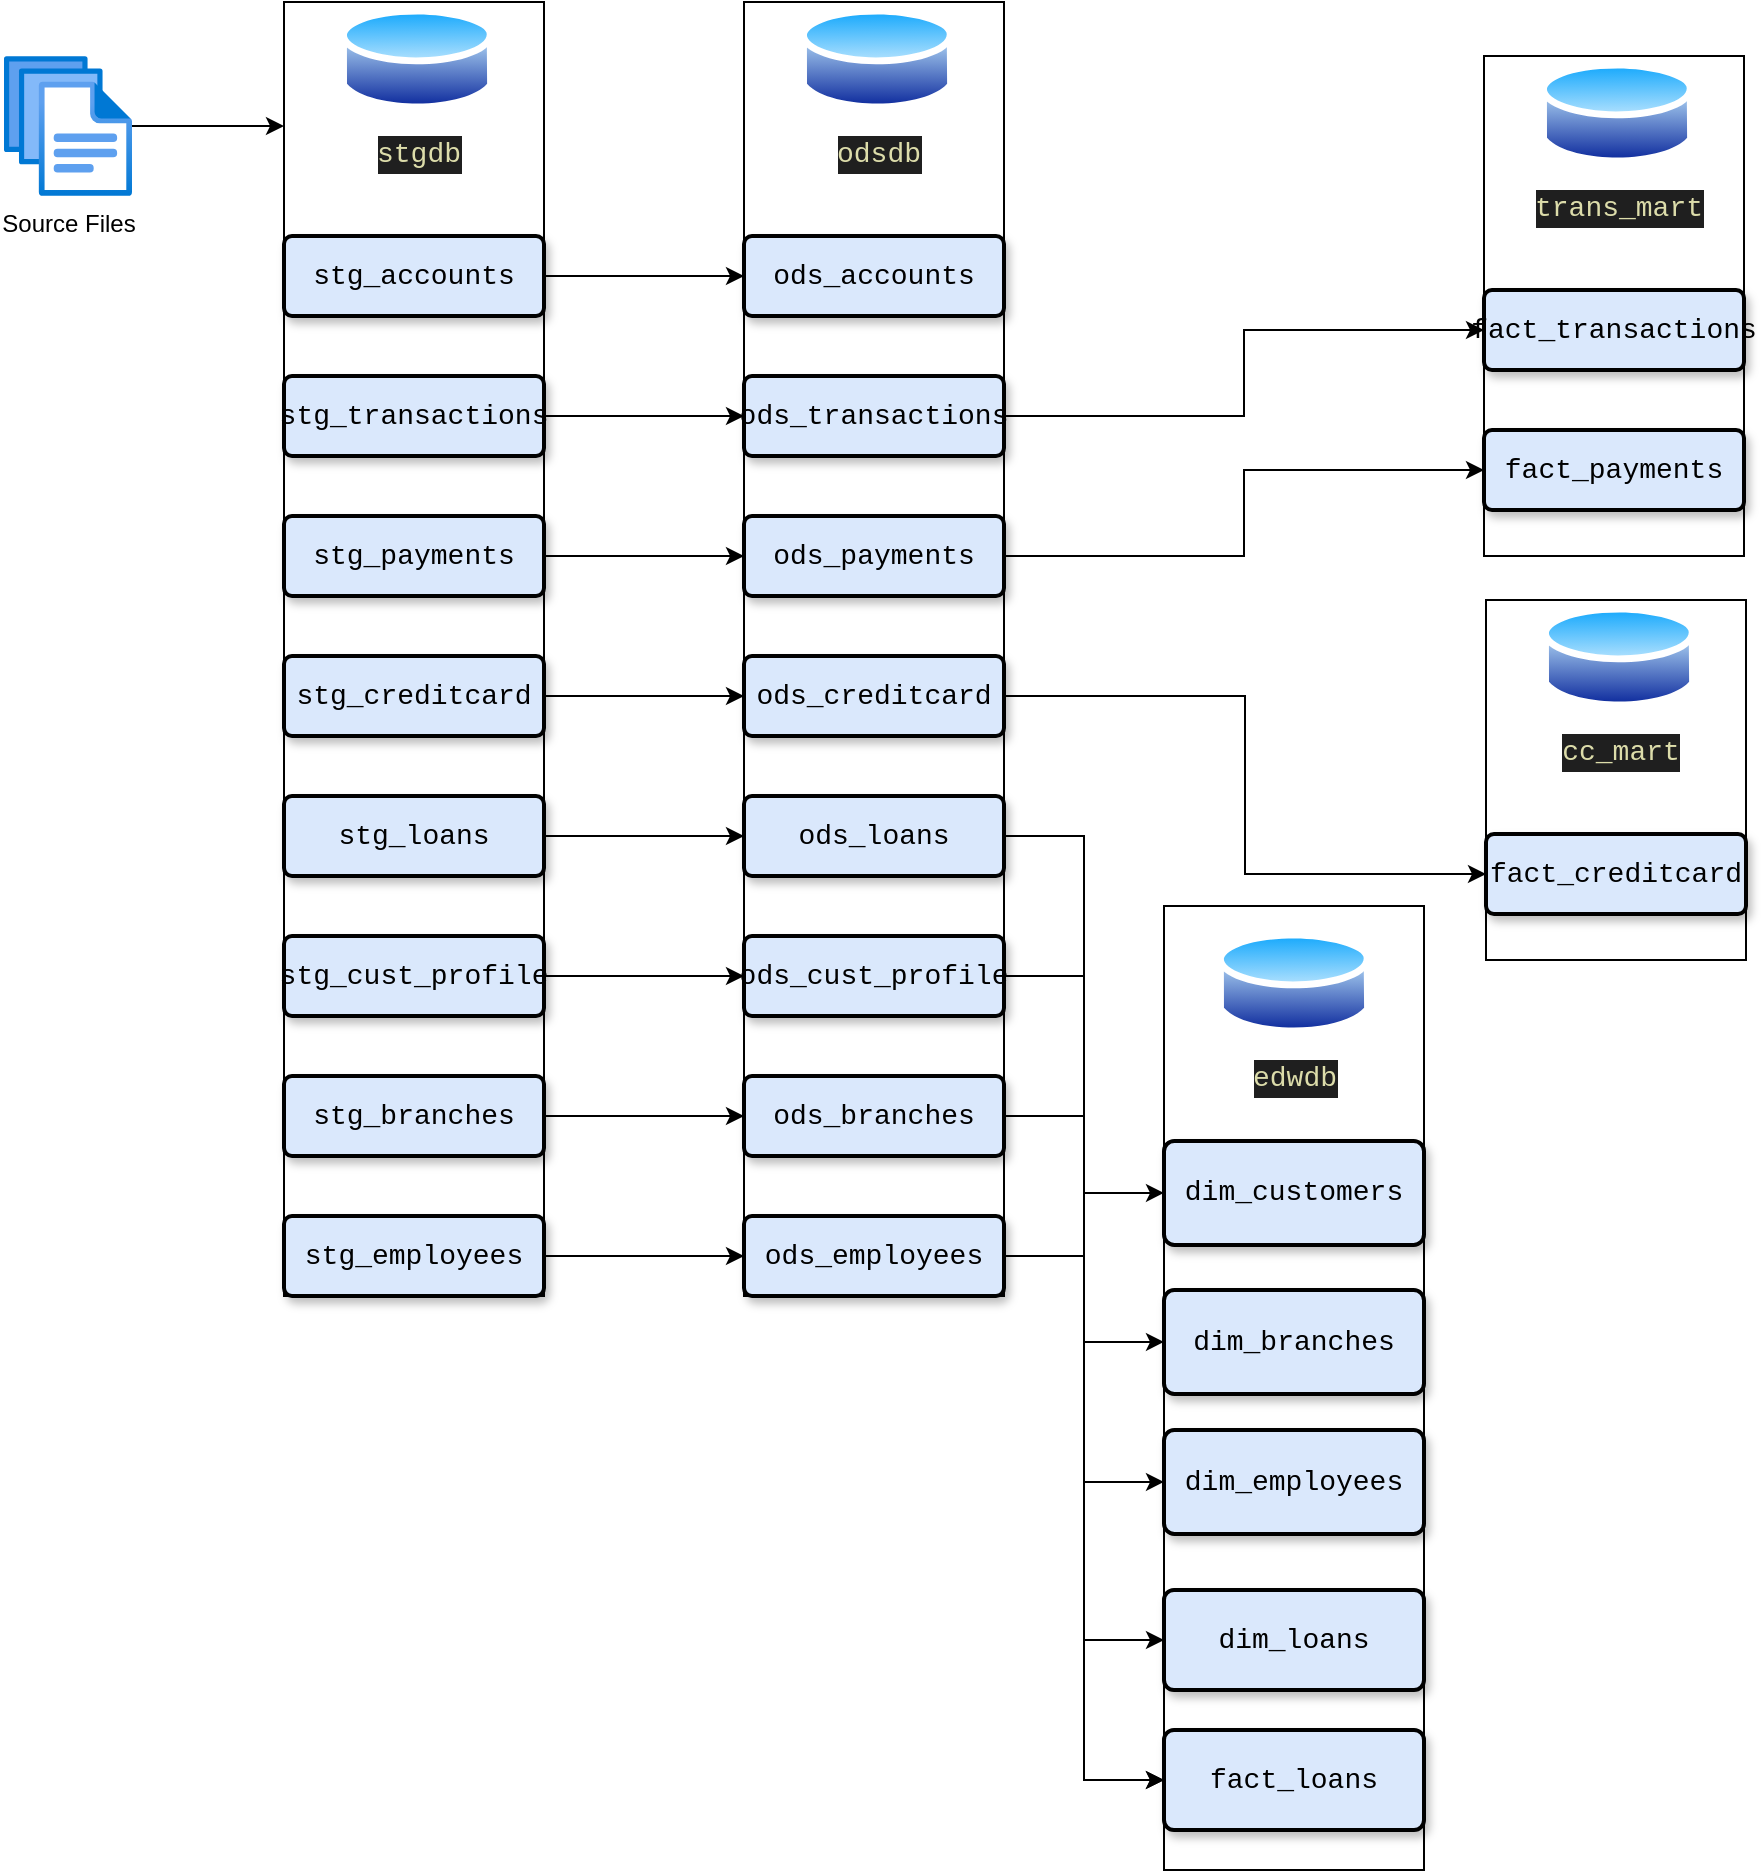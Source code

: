 <mxfile version="28.2.5">
  <diagram name="Page-1" id="2BY_S7NzNjJH-COv9lId">
    <mxGraphModel dx="786" dy="463" grid="1" gridSize="10" guides="1" tooltips="1" connect="1" arrows="1" fold="1" page="1" pageScale="1" pageWidth="850" pageHeight="1100" math="0" shadow="0">
      <root>
        <mxCell id="0" />
        <mxCell id="1" parent="0" />
        <mxCell id="2Jz0zB8oo5lHJ0H-Qzwq-20" style="edgeStyle=orthogonalEdgeStyle;rounded=0;orthogonalLoop=1;jettySize=auto;html=1;" edge="1" parent="1" source="nOc10zpCf364JslHW6hg-1">
          <mxGeometry relative="1" as="geometry">
            <mxPoint x="180" y="135" as="targetPoint" />
          </mxGeometry>
        </mxCell>
        <mxCell id="nOc10zpCf364JslHW6hg-1" value="Source Files" style="image;aspect=fixed;html=1;points=[];align=center;fontSize=12;image=img/lib/azure2/general/Files.svg;" parent="1" vertex="1">
          <mxGeometry x="40" y="100" width="64" height="70" as="geometry" />
        </mxCell>
        <mxCell id="nOc10zpCf364JslHW6hg-23" value="" style="group;labelBackgroundColor=none;" parent="1" vertex="1" connectable="0">
          <mxGeometry x="180" y="73" width="130" height="647" as="geometry" />
        </mxCell>
        <mxCell id="nOc10zpCf364JslHW6hg-21" value="" style="group;strokeColor=default;container=0;perimeterSpacing=5;strokeWidth=1;fillColor=none;metaEdit=1;labelPadding=10;" parent="nOc10zpCf364JslHW6hg-23" vertex="1" connectable="0">
          <mxGeometry width="130" height="647" as="geometry" />
        </mxCell>
        <mxCell id="nOc10zpCf364JslHW6hg-2" value="&lt;div style=&quot;color: rgb(204, 204, 204); background-color: rgb(31, 31, 31); font-family: Consolas, &amp;quot;Courier New&amp;quot;, monospace; font-size: 14px; line-height: 19px; white-space-collapse: preserve;&quot;&gt;&lt;span style=&quot;color: #dcdcaa;&quot;&gt;stgdb&lt;/span&gt;&lt;/div&gt;" style="image;aspect=fixed;perimeter=ellipsePerimeter;html=1;align=center;shadow=0;dashed=0;spacingTop=3;image=img/lib/active_directory/database.svg;strokeColor=default;" parent="nOc10zpCf364JslHW6hg-23" vertex="1">
          <mxGeometry x="28" width="77.03" height="57" as="geometry" />
        </mxCell>
        <mxCell id="nOc10zpCf364JslHW6hg-11" value="&lt;div style=&quot;font-family: Consolas, &amp;quot;Courier New&amp;quot;, monospace; font-size: 14px; line-height: 19px; white-space: pre;&quot;&gt;&lt;font style=&quot;color: rgb(0, 0, 0);&quot;&gt;stg_accounts&lt;/font&gt;&lt;/div&gt;" style="rounded=1;arcSize=10;whiteSpace=wrap;html=1;align=center;fillColor=#dae8fc;strokeColor=default;strokeWidth=2;glass=0;shadow=1;" parent="nOc10zpCf364JslHW6hg-23" vertex="1">
          <mxGeometry y="117" width="130" height="40" as="geometry" />
        </mxCell>
        <mxCell id="nOc10zpCf364JslHW6hg-12" value="&lt;div style=&quot;font-family: Consolas, &amp;quot;Courier New&amp;quot;, monospace; font-size: 14px; line-height: 19px; white-space: pre;&quot;&gt;&lt;span&gt;stg_transactions&lt;/span&gt;&lt;/div&gt;" style="rounded=1;arcSize=10;whiteSpace=wrap;html=1;align=center;fillColor=#dae8fc;strokeColor=default;strokeWidth=2;glass=0;shadow=1;fontColor=#000000;labelBackgroundColor=none;" parent="nOc10zpCf364JslHW6hg-23" vertex="1">
          <mxGeometry y="187" width="130" height="40" as="geometry" />
        </mxCell>
        <mxCell id="nOc10zpCf364JslHW6hg-13" value="&lt;div style=&quot;font-family: Consolas, &amp;quot;Courier New&amp;quot;, monospace; font-size: 14px; line-height: 19px; white-space: pre;&quot;&gt;stg_creditcard&lt;/div&gt;" style="rounded=1;arcSize=10;whiteSpace=wrap;html=1;align=center;fillColor=#dae8fc;strokeColor=default;strokeWidth=2;glass=0;shadow=1;fontColor=#000000;labelBackgroundColor=none;" parent="nOc10zpCf364JslHW6hg-23" vertex="1">
          <mxGeometry y="327" width="130" height="40" as="geometry" />
        </mxCell>
        <mxCell id="nOc10zpCf364JslHW6hg-14" value="&lt;div style=&quot;font-family: Consolas, &amp;quot;Courier New&amp;quot;, monospace; font-size: 14px; line-height: 19px; white-space: pre;&quot;&gt;&lt;span&gt;stg_payments&lt;/span&gt;&lt;/div&gt;" style="rounded=1;arcSize=10;whiteSpace=wrap;html=1;align=center;fillColor=#dae8fc;strokeColor=default;strokeWidth=2;glass=0;shadow=1;fontColor=#000000;labelBackgroundColor=none;" parent="nOc10zpCf364JslHW6hg-23" vertex="1">
          <mxGeometry y="257" width="130" height="40" as="geometry" />
        </mxCell>
        <mxCell id="nOc10zpCf364JslHW6hg-15" value="&lt;div style=&quot;font-family: Consolas, &amp;quot;Courier New&amp;quot;, monospace; font-size: 14px; line-height: 19px; white-space: pre;&quot;&gt;stg_loans&lt;/div&gt;" style="rounded=1;arcSize=10;whiteSpace=wrap;html=1;align=center;fillColor=#dae8fc;strokeColor=default;strokeWidth=2;glass=0;shadow=1;fontColor=#000000;labelBackgroundColor=none;" parent="nOc10zpCf364JslHW6hg-23" vertex="1">
          <mxGeometry y="397" width="130" height="40" as="geometry" />
        </mxCell>
        <mxCell id="nOc10zpCf364JslHW6hg-16" value="&lt;div style=&quot;font-family: Consolas, &amp;quot;Courier New&amp;quot;, monospace; font-size: 14px; line-height: 19px; white-space: pre;&quot;&gt;stg_cust_profile&lt;/div&gt;" style="rounded=1;arcSize=10;whiteSpace=wrap;html=1;align=center;fillColor=#dae8fc;strokeColor=default;strokeWidth=2;glass=0;shadow=1;fontColor=#000000;labelBackgroundColor=none;" parent="nOc10zpCf364JslHW6hg-23" vertex="1">
          <mxGeometry y="467" width="130" height="40" as="geometry" />
        </mxCell>
        <mxCell id="nOc10zpCf364JslHW6hg-18" value="&lt;div style=&quot;font-family: Consolas, &amp;quot;Courier New&amp;quot;, monospace; font-size: 14px; line-height: 19px; white-space: pre;&quot;&gt;stg_branches&lt;/div&gt;" style="rounded=1;arcSize=10;whiteSpace=wrap;html=1;align=center;fillColor=#dae8fc;strokeColor=default;strokeWidth=2;glass=0;shadow=1;fontColor=#000000;labelBackgroundColor=none;" parent="nOc10zpCf364JslHW6hg-23" vertex="1">
          <mxGeometry y="537" width="130" height="40" as="geometry" />
        </mxCell>
        <mxCell id="nOc10zpCf364JslHW6hg-19" value="&lt;div style=&quot;font-family: Consolas, &amp;quot;Courier New&amp;quot;, monospace; font-size: 14px; line-height: 19px; white-space: pre;&quot;&gt;stg_employees&lt;/div&gt;" style="rounded=1;arcSize=10;whiteSpace=wrap;html=1;align=center;fillColor=#dae8fc;strokeColor=default;strokeWidth=2;glass=0;shadow=1;fontColor=#000000;labelBackgroundColor=none;" parent="nOc10zpCf364JslHW6hg-23" vertex="1">
          <mxGeometry y="607" width="130" height="40" as="geometry" />
        </mxCell>
        <mxCell id="2Jz0zB8oo5lHJ0H-Qzwq-1" value="" style="group" vertex="1" connectable="0" parent="1">
          <mxGeometry x="410" y="73" width="130" height="647" as="geometry" />
        </mxCell>
        <mxCell id="2Jz0zB8oo5lHJ0H-Qzwq-2" value="" style="group;strokeColor=default;container=0;perimeterSpacing=5;strokeWidth=1;fillColor=none;metaEdit=1;labelPadding=10;" vertex="1" connectable="0" parent="2Jz0zB8oo5lHJ0H-Qzwq-1">
          <mxGeometry width="130" height="647" as="geometry" />
        </mxCell>
        <mxCell id="2Jz0zB8oo5lHJ0H-Qzwq-3" value="&lt;div style=&quot;color: rgb(204, 204, 204); background-color: rgb(31, 31, 31); font-family: Consolas, &amp;quot;Courier New&amp;quot;, monospace; font-size: 14px; line-height: 19px; white-space-collapse: preserve;&quot;&gt;&lt;span style=&quot;color: rgb(220, 220, 170);&quot;&gt;odsdb&lt;/span&gt;&lt;/div&gt;" style="image;aspect=fixed;perimeter=ellipsePerimeter;html=1;align=center;shadow=0;dashed=0;spacingTop=3;image=img/lib/active_directory/database.svg;strokeColor=default;" vertex="1" parent="2Jz0zB8oo5lHJ0H-Qzwq-1">
          <mxGeometry x="28" width="77.03" height="57" as="geometry" />
        </mxCell>
        <mxCell id="2Jz0zB8oo5lHJ0H-Qzwq-4" value="&lt;div style=&quot;font-family: Consolas, &amp;quot;Courier New&amp;quot;, monospace; font-size: 14px; line-height: 19px; white-space: pre;&quot;&gt;ods_accounts&lt;/div&gt;" style="rounded=1;arcSize=10;whiteSpace=wrap;html=1;align=center;fillColor=#dae8fc;strokeColor=default;strokeWidth=2;glass=0;shadow=1;labelBackgroundColor=none;fontColor=#000000;" vertex="1" parent="2Jz0zB8oo5lHJ0H-Qzwq-1">
          <mxGeometry y="117" width="130" height="40" as="geometry" />
        </mxCell>
        <mxCell id="2Jz0zB8oo5lHJ0H-Qzwq-5" value="&lt;div style=&quot;font-family: Consolas, &amp;quot;Courier New&amp;quot;, monospace; font-size: 14px; line-height: 19px; white-space: pre;&quot;&gt;ods_transactions&lt;/div&gt;" style="rounded=1;arcSize=10;whiteSpace=wrap;html=1;align=center;fillColor=#dae8fc;strokeColor=default;strokeWidth=2;glass=0;shadow=1;labelBackgroundColor=none;fontColor=#000000;" vertex="1" parent="2Jz0zB8oo5lHJ0H-Qzwq-1">
          <mxGeometry y="187" width="130" height="40" as="geometry" />
        </mxCell>
        <mxCell id="2Jz0zB8oo5lHJ0H-Qzwq-6" value="&lt;div style=&quot;font-family: Consolas, &amp;quot;Courier New&amp;quot;, monospace; font-size: 14px; line-height: 19px; white-space: pre;&quot;&gt;ods_creditcard&lt;/div&gt;" style="rounded=1;arcSize=10;whiteSpace=wrap;html=1;align=center;fillColor=#dae8fc;strokeColor=default;strokeWidth=2;glass=0;shadow=1;labelBackgroundColor=none;fontColor=#000000;" vertex="1" parent="2Jz0zB8oo5lHJ0H-Qzwq-1">
          <mxGeometry y="327" width="130" height="40" as="geometry" />
        </mxCell>
        <mxCell id="2Jz0zB8oo5lHJ0H-Qzwq-7" value="&lt;div style=&quot;font-family: Consolas, &amp;quot;Courier New&amp;quot;, monospace; font-size: 14px; line-height: 19px; white-space: pre;&quot;&gt;ods_payments&lt;/div&gt;" style="rounded=1;arcSize=10;whiteSpace=wrap;html=1;align=center;fillColor=#dae8fc;strokeColor=default;strokeWidth=2;glass=0;shadow=1;labelBackgroundColor=none;fontColor=#000000;" vertex="1" parent="2Jz0zB8oo5lHJ0H-Qzwq-1">
          <mxGeometry y="257" width="130" height="40" as="geometry" />
        </mxCell>
        <mxCell id="2Jz0zB8oo5lHJ0H-Qzwq-8" value="&lt;div style=&quot;font-family: Consolas, &amp;quot;Courier New&amp;quot;, monospace; font-size: 14px; line-height: 19px; white-space: pre;&quot;&gt;ods_loans&lt;/div&gt;" style="rounded=1;arcSize=10;whiteSpace=wrap;html=1;align=center;fillColor=#dae8fc;strokeColor=default;strokeWidth=2;glass=0;shadow=1;labelBackgroundColor=none;fontColor=#000000;" vertex="1" parent="2Jz0zB8oo5lHJ0H-Qzwq-1">
          <mxGeometry y="397" width="130" height="40" as="geometry" />
        </mxCell>
        <mxCell id="2Jz0zB8oo5lHJ0H-Qzwq-9" value="&lt;div style=&quot;font-family: Consolas, &amp;quot;Courier New&amp;quot;, monospace; font-size: 14px; line-height: 19px; white-space: pre;&quot;&gt;ods_cust_profile&lt;/div&gt;" style="rounded=1;arcSize=10;whiteSpace=wrap;html=1;align=center;fillColor=#dae8fc;strokeColor=default;strokeWidth=2;glass=0;shadow=1;labelBackgroundColor=none;fontColor=#000000;" vertex="1" parent="2Jz0zB8oo5lHJ0H-Qzwq-1">
          <mxGeometry y="467" width="130" height="40" as="geometry" />
        </mxCell>
        <mxCell id="2Jz0zB8oo5lHJ0H-Qzwq-10" value="&lt;div style=&quot;font-family: Consolas, &amp;quot;Courier New&amp;quot;, monospace; font-size: 14px; line-height: 19px; white-space: pre;&quot;&gt;ods_branches&lt;/div&gt;" style="rounded=1;arcSize=10;whiteSpace=wrap;html=1;align=center;fillColor=#dae8fc;strokeColor=default;strokeWidth=2;glass=0;shadow=1;labelBackgroundColor=none;fontColor=#000000;" vertex="1" parent="2Jz0zB8oo5lHJ0H-Qzwq-1">
          <mxGeometry y="537" width="130" height="40" as="geometry" />
        </mxCell>
        <mxCell id="2Jz0zB8oo5lHJ0H-Qzwq-11" value="&lt;div style=&quot;font-family: Consolas, &amp;quot;Courier New&amp;quot;, monospace; font-size: 14px; line-height: 19px; white-space: pre;&quot;&gt;ods_employees&lt;/div&gt;" style="rounded=1;arcSize=10;whiteSpace=wrap;html=1;align=center;fillColor=#dae8fc;strokeColor=default;strokeWidth=2;glass=0;shadow=1;labelBackgroundColor=none;fontColor=#000000;" vertex="1" parent="2Jz0zB8oo5lHJ0H-Qzwq-1">
          <mxGeometry y="607" width="130" height="40" as="geometry" />
        </mxCell>
        <mxCell id="2Jz0zB8oo5lHJ0H-Qzwq-12" style="edgeStyle=orthogonalEdgeStyle;rounded=0;orthogonalLoop=1;jettySize=auto;html=1;entryX=0;entryY=0.5;entryDx=0;entryDy=0;" edge="1" parent="1" source="nOc10zpCf364JslHW6hg-19" target="2Jz0zB8oo5lHJ0H-Qzwq-11">
          <mxGeometry relative="1" as="geometry" />
        </mxCell>
        <mxCell id="2Jz0zB8oo5lHJ0H-Qzwq-13" style="edgeStyle=orthogonalEdgeStyle;rounded=0;orthogonalLoop=1;jettySize=auto;html=1;entryX=0;entryY=0.5;entryDx=0;entryDy=0;" edge="1" parent="1" source="nOc10zpCf364JslHW6hg-18" target="2Jz0zB8oo5lHJ0H-Qzwq-10">
          <mxGeometry relative="1" as="geometry" />
        </mxCell>
        <mxCell id="2Jz0zB8oo5lHJ0H-Qzwq-14" style="edgeStyle=orthogonalEdgeStyle;rounded=0;orthogonalLoop=1;jettySize=auto;html=1;entryX=0;entryY=0.5;entryDx=0;entryDy=0;" edge="1" parent="1" source="nOc10zpCf364JslHW6hg-16" target="2Jz0zB8oo5lHJ0H-Qzwq-9">
          <mxGeometry relative="1" as="geometry" />
        </mxCell>
        <mxCell id="2Jz0zB8oo5lHJ0H-Qzwq-15" style="edgeStyle=orthogonalEdgeStyle;rounded=0;orthogonalLoop=1;jettySize=auto;html=1;entryX=0;entryY=0.5;entryDx=0;entryDy=0;" edge="1" parent="1" source="nOc10zpCf364JslHW6hg-15" target="2Jz0zB8oo5lHJ0H-Qzwq-8">
          <mxGeometry relative="1" as="geometry" />
        </mxCell>
        <mxCell id="2Jz0zB8oo5lHJ0H-Qzwq-16" style="edgeStyle=orthogonalEdgeStyle;rounded=0;orthogonalLoop=1;jettySize=auto;html=1;entryX=0;entryY=0.5;entryDx=0;entryDy=0;" edge="1" parent="1" source="nOc10zpCf364JslHW6hg-13" target="2Jz0zB8oo5lHJ0H-Qzwq-6">
          <mxGeometry relative="1" as="geometry" />
        </mxCell>
        <mxCell id="2Jz0zB8oo5lHJ0H-Qzwq-17" style="edgeStyle=orthogonalEdgeStyle;rounded=0;orthogonalLoop=1;jettySize=auto;html=1;entryX=0;entryY=0.5;entryDx=0;entryDy=0;" edge="1" parent="1" source="nOc10zpCf364JslHW6hg-14" target="2Jz0zB8oo5lHJ0H-Qzwq-7">
          <mxGeometry relative="1" as="geometry" />
        </mxCell>
        <mxCell id="2Jz0zB8oo5lHJ0H-Qzwq-18" style="edgeStyle=orthogonalEdgeStyle;rounded=0;orthogonalLoop=1;jettySize=auto;html=1;entryX=0;entryY=0.5;entryDx=0;entryDy=0;" edge="1" parent="1" source="nOc10zpCf364JslHW6hg-12" target="2Jz0zB8oo5lHJ0H-Qzwq-5">
          <mxGeometry relative="1" as="geometry" />
        </mxCell>
        <mxCell id="2Jz0zB8oo5lHJ0H-Qzwq-19" style="edgeStyle=orthogonalEdgeStyle;rounded=0;orthogonalLoop=1;jettySize=auto;html=1;entryX=0;entryY=0.5;entryDx=0;entryDy=0;" edge="1" parent="1" source="nOc10zpCf364JslHW6hg-11" target="2Jz0zB8oo5lHJ0H-Qzwq-4">
          <mxGeometry relative="1" as="geometry" />
        </mxCell>
        <mxCell id="2Jz0zB8oo5lHJ0H-Qzwq-33" style="edgeStyle=orthogonalEdgeStyle;rounded=0;orthogonalLoop=1;jettySize=auto;html=1;entryX=0;entryY=0.5;entryDx=0;entryDy=0;" edge="1" parent="1" source="2Jz0zB8oo5lHJ0H-Qzwq-9" target="2Jz0zB8oo5lHJ0H-Qzwq-24">
          <mxGeometry relative="1" as="geometry" />
        </mxCell>
        <mxCell id="2Jz0zB8oo5lHJ0H-Qzwq-34" style="edgeStyle=orthogonalEdgeStyle;rounded=0;orthogonalLoop=1;jettySize=auto;html=1;entryX=0;entryY=0.5;entryDx=0;entryDy=0;" edge="1" parent="1" source="2Jz0zB8oo5lHJ0H-Qzwq-10" target="2Jz0zB8oo5lHJ0H-Qzwq-25">
          <mxGeometry relative="1" as="geometry" />
        </mxCell>
        <mxCell id="2Jz0zB8oo5lHJ0H-Qzwq-35" style="edgeStyle=orthogonalEdgeStyle;rounded=0;orthogonalLoop=1;jettySize=auto;html=1;entryX=0;entryY=0.5;entryDx=0;entryDy=0;" edge="1" parent="1" source="2Jz0zB8oo5lHJ0H-Qzwq-11" target="2Jz0zB8oo5lHJ0H-Qzwq-27">
          <mxGeometry relative="1" as="geometry" />
        </mxCell>
        <mxCell id="2Jz0zB8oo5lHJ0H-Qzwq-36" style="edgeStyle=orthogonalEdgeStyle;rounded=0;orthogonalLoop=1;jettySize=auto;html=1;entryX=0;entryY=0.5;entryDx=0;entryDy=0;" edge="1" parent="1" source="2Jz0zB8oo5lHJ0H-Qzwq-8" target="2Jz0zB8oo5lHJ0H-Qzwq-26">
          <mxGeometry relative="1" as="geometry" />
        </mxCell>
        <mxCell id="2Jz0zB8oo5lHJ0H-Qzwq-37" style="edgeStyle=orthogonalEdgeStyle;rounded=0;orthogonalLoop=1;jettySize=auto;html=1;entryX=0;entryY=0.5;entryDx=0;entryDy=0;" edge="1" parent="1" source="2Jz0zB8oo5lHJ0H-Qzwq-8" target="2Jz0zB8oo5lHJ0H-Qzwq-28">
          <mxGeometry relative="1" as="geometry" />
        </mxCell>
        <mxCell id="2Jz0zB8oo5lHJ0H-Qzwq-38" style="edgeStyle=orthogonalEdgeStyle;rounded=0;orthogonalLoop=1;jettySize=auto;html=1;entryX=0;entryY=0.5;entryDx=0;entryDy=0;" edge="1" parent="1" source="2Jz0zB8oo5lHJ0H-Qzwq-9" target="2Jz0zB8oo5lHJ0H-Qzwq-28">
          <mxGeometry relative="1" as="geometry" />
        </mxCell>
        <mxCell id="2Jz0zB8oo5lHJ0H-Qzwq-48" value="" style="group" vertex="1" connectable="0" parent="1">
          <mxGeometry x="780" y="100" width="130" height="250" as="geometry" />
        </mxCell>
        <mxCell id="2Jz0zB8oo5lHJ0H-Qzwq-40" value="" style="group;strokeColor=default;container=0;perimeterSpacing=5;strokeWidth=1;fillColor=none;metaEdit=1;labelPadding=10;" vertex="1" connectable="0" parent="2Jz0zB8oo5lHJ0H-Qzwq-48">
          <mxGeometry width="130" height="250" as="geometry" />
        </mxCell>
        <mxCell id="2Jz0zB8oo5lHJ0H-Qzwq-41" value="&lt;div style=&quot;color: rgb(204, 204, 204); background-color: rgb(31, 31, 31); font-family: Consolas, &amp;quot;Courier New&amp;quot;, monospace; font-size: 14px; line-height: 19px; white-space-collapse: preserve;&quot;&gt;&lt;div style=&quot;line-height: 19px;&quot;&gt;&lt;span style=&quot;color: #dcdcaa;&quot;&gt;trans_mart&lt;/span&gt;&lt;/div&gt;&lt;/div&gt;" style="image;aspect=fixed;perimeter=ellipsePerimeter;html=1;align=center;shadow=0;dashed=0;spacingTop=3;image=img/lib/active_directory/database.svg;strokeColor=default;" vertex="1" parent="2Jz0zB8oo5lHJ0H-Qzwq-48">
          <mxGeometry x="28" width="77.03" height="57" as="geometry" />
        </mxCell>
        <mxCell id="2Jz0zB8oo5lHJ0H-Qzwq-42" value="&lt;div style=&quot;font-family: Consolas, &amp;quot;Courier New&amp;quot;, monospace; font-size: 14px; line-height: 19px; white-space: pre;&quot;&gt;&lt;div style=&quot;line-height: 19px;&quot;&gt;&lt;div style=&quot;line-height: 19px;&quot;&gt;fact_transactions&lt;/div&gt;&lt;/div&gt;&lt;/div&gt;" style="rounded=1;arcSize=10;whiteSpace=wrap;html=1;align=center;fillColor=#dae8fc;strokeColor=default;strokeWidth=2;glass=0;shadow=1;labelBackgroundColor=none;fontColor=#000000;" vertex="1" parent="2Jz0zB8oo5lHJ0H-Qzwq-48">
          <mxGeometry y="117" width="130" height="40" as="geometry" />
        </mxCell>
        <mxCell id="2Jz0zB8oo5lHJ0H-Qzwq-43" value="&lt;div style=&quot;font-family: Consolas, &amp;quot;Courier New&amp;quot;, monospace; font-size: 14px; line-height: 19px; white-space: pre;&quot;&gt;&lt;div style=&quot;line-height: 19px;&quot;&gt;&lt;div style=&quot;line-height: 19px;&quot;&gt;fact_payments&lt;/div&gt;&lt;/div&gt;&lt;/div&gt;" style="rounded=1;arcSize=10;whiteSpace=wrap;html=1;align=center;fillColor=#dae8fc;strokeColor=default;strokeWidth=2;glass=0;shadow=1;labelBackgroundColor=none;fontColor=#000000;" vertex="1" parent="2Jz0zB8oo5lHJ0H-Qzwq-48">
          <mxGeometry y="187" width="130" height="40" as="geometry" />
        </mxCell>
        <mxCell id="2Jz0zB8oo5lHJ0H-Qzwq-54" value="" style="group" vertex="1" connectable="0" parent="1">
          <mxGeometry x="781" y="372" width="130" height="180" as="geometry" />
        </mxCell>
        <mxCell id="2Jz0zB8oo5lHJ0H-Qzwq-50" value="" style="group;strokeColor=default;container=0;perimeterSpacing=5;strokeWidth=1;fillColor=none;metaEdit=1;labelPadding=10;" vertex="1" connectable="0" parent="2Jz0zB8oo5lHJ0H-Qzwq-54">
          <mxGeometry width="130" height="180" as="geometry" />
        </mxCell>
        <mxCell id="2Jz0zB8oo5lHJ0H-Qzwq-51" value="&lt;div style=&quot;color: rgb(204, 204, 204); background-color: rgb(31, 31, 31); font-family: Consolas, &amp;quot;Courier New&amp;quot;, monospace; font-size: 14px; line-height: 19px; white-space-collapse: preserve;&quot;&gt;&lt;div style=&quot;line-height: 19px;&quot;&gt;&lt;div style=&quot;line-height: 19px;&quot;&gt;&lt;span style=&quot;color: #dcdcaa;&quot;&gt;cc_mart&lt;/span&gt;&lt;/div&gt;&lt;/div&gt;&lt;/div&gt;" style="image;aspect=fixed;perimeter=ellipsePerimeter;html=1;align=center;shadow=0;dashed=0;spacingTop=3;image=img/lib/active_directory/database.svg;strokeColor=default;" vertex="1" parent="2Jz0zB8oo5lHJ0H-Qzwq-54">
          <mxGeometry x="28" width="77.03" height="57" as="geometry" />
        </mxCell>
        <mxCell id="2Jz0zB8oo5lHJ0H-Qzwq-52" value="&lt;div style=&quot;font-family: Consolas, &amp;quot;Courier New&amp;quot;, monospace; font-size: 14px; line-height: 19px; white-space: pre;&quot;&gt;&lt;div style=&quot;line-height: 19px;&quot;&gt;&lt;div style=&quot;line-height: 19px;&quot;&gt;&lt;div style=&quot;line-height: 19px;&quot;&gt;fact_creditcard&lt;/div&gt;&lt;/div&gt;&lt;/div&gt;&lt;/div&gt;" style="rounded=1;arcSize=10;whiteSpace=wrap;html=1;align=center;fillColor=#dae8fc;strokeColor=default;strokeWidth=2;glass=0;shadow=1;labelBackgroundColor=none;fontColor=#000000;" vertex="1" parent="2Jz0zB8oo5lHJ0H-Qzwq-54">
          <mxGeometry y="117" width="130" height="40" as="geometry" />
        </mxCell>
        <mxCell id="2Jz0zB8oo5lHJ0H-Qzwq-55" style="edgeStyle=orthogonalEdgeStyle;rounded=0;orthogonalLoop=1;jettySize=auto;html=1;entryX=0;entryY=0.5;entryDx=0;entryDy=0;" edge="1" parent="1" source="2Jz0zB8oo5lHJ0H-Qzwq-5" target="2Jz0zB8oo5lHJ0H-Qzwq-42">
          <mxGeometry relative="1" as="geometry" />
        </mxCell>
        <mxCell id="2Jz0zB8oo5lHJ0H-Qzwq-56" style="edgeStyle=orthogonalEdgeStyle;rounded=0;orthogonalLoop=1;jettySize=auto;html=1;entryX=0;entryY=0.5;entryDx=0;entryDy=0;" edge="1" parent="1" source="2Jz0zB8oo5lHJ0H-Qzwq-7" target="2Jz0zB8oo5lHJ0H-Qzwq-43">
          <mxGeometry relative="1" as="geometry" />
        </mxCell>
        <mxCell id="2Jz0zB8oo5lHJ0H-Qzwq-61" style="edgeStyle=orthogonalEdgeStyle;rounded=0;orthogonalLoop=1;jettySize=auto;html=1;entryX=0;entryY=0.5;entryDx=0;entryDy=0;" edge="1" parent="1" source="2Jz0zB8oo5lHJ0H-Qzwq-6" target="2Jz0zB8oo5lHJ0H-Qzwq-52">
          <mxGeometry relative="1" as="geometry" />
        </mxCell>
        <mxCell id="2Jz0zB8oo5lHJ0H-Qzwq-62" value="" style="group" vertex="1" connectable="0" parent="1">
          <mxGeometry x="620" y="525" width="130" height="482" as="geometry" />
        </mxCell>
        <mxCell id="2Jz0zB8oo5lHJ0H-Qzwq-28" value="&lt;div style=&quot;font-family: Consolas, &amp;quot;Courier New&amp;quot;, monospace; font-size: 14px; line-height: 19px; white-space: pre;&quot;&gt;&lt;div style=&quot;line-height: 19px;&quot;&gt;fact_loans&lt;/div&gt;&lt;/div&gt;" style="rounded=1;arcSize=10;whiteSpace=wrap;html=1;align=center;fillColor=#dae8fc;strokeColor=default;strokeWidth=2;glass=0;shadow=1;labelBackgroundColor=none;fontColor=#000000;container=0;" vertex="1" parent="2Jz0zB8oo5lHJ0H-Qzwq-62">
          <mxGeometry y="412" width="130" height="50" as="geometry" />
        </mxCell>
        <mxCell id="2Jz0zB8oo5lHJ0H-Qzwq-22" value="" style="group;strokeColor=default;container=0;perimeterSpacing=5;strokeWidth=1;fillColor=none;metaEdit=1;labelPadding=10;" vertex="1" connectable="0" parent="2Jz0zB8oo5lHJ0H-Qzwq-62">
          <mxGeometry width="130" height="482" as="geometry" />
        </mxCell>
        <mxCell id="2Jz0zB8oo5lHJ0H-Qzwq-23" value="&lt;div style=&quot;color: rgb(204, 204, 204); background-color: rgb(31, 31, 31); font-family: Consolas, &amp;quot;Courier New&amp;quot;, monospace; font-size: 14px; line-height: 19px; white-space-collapse: preserve;&quot;&gt;&lt;span style=&quot;color: rgb(220, 220, 170);&quot;&gt;edwdb&lt;/span&gt;&lt;/div&gt;" style="image;aspect=fixed;perimeter=ellipsePerimeter;html=1;align=center;shadow=0;dashed=0;spacingTop=3;image=img/lib/active_directory/database.svg;strokeColor=default;container=0;" vertex="1" parent="2Jz0zB8oo5lHJ0H-Qzwq-62">
          <mxGeometry x="26.48" y="10.003" width="77.03" height="57" as="geometry" />
        </mxCell>
        <mxCell id="2Jz0zB8oo5lHJ0H-Qzwq-24" value="&lt;div style=&quot;font-family: Consolas, &amp;quot;Courier New&amp;quot;, monospace; font-size: 14px; line-height: 19px; white-space: pre;&quot;&gt;&lt;div style=&quot;line-height: 19px;&quot;&gt;dim_customers&lt;/div&gt;&lt;/div&gt;" style="rounded=1;arcSize=10;whiteSpace=wrap;html=1;align=center;fillColor=#dae8fc;strokeColor=default;strokeWidth=2;glass=0;shadow=1;labelBackgroundColor=none;fontColor=#000000;container=0;" vertex="1" parent="2Jz0zB8oo5lHJ0H-Qzwq-62">
          <mxGeometry y="117.49" width="130" height="51.961" as="geometry" />
        </mxCell>
        <mxCell id="2Jz0zB8oo5lHJ0H-Qzwq-25" value="&lt;div style=&quot;font-family: Consolas, &amp;quot;Courier New&amp;quot;, monospace; font-size: 14px; line-height: 19px; white-space: pre;&quot;&gt;&lt;div style=&quot;line-height: 19px;&quot;&gt;dim_branches&lt;/div&gt;&lt;/div&gt;" style="rounded=1;arcSize=10;whiteSpace=wrap;html=1;align=center;fillColor=#dae8fc;strokeColor=default;strokeWidth=2;glass=0;shadow=1;labelBackgroundColor=none;fontColor=#000000;container=0;" vertex="1" parent="2Jz0zB8oo5lHJ0H-Qzwq-62">
          <mxGeometry y="192.002" width="130" height="51.961" as="geometry" />
        </mxCell>
        <mxCell id="2Jz0zB8oo5lHJ0H-Qzwq-26" value="&lt;div style=&quot;font-family: Consolas, &amp;quot;Courier New&amp;quot;, monospace; font-size: 14px; line-height: 19px; white-space: pre;&quot;&gt;&lt;div style=&quot;line-height: 19px;&quot;&gt;dim_loans&lt;/div&gt;&lt;/div&gt;" style="rounded=1;arcSize=10;whiteSpace=wrap;html=1;align=center;fillColor=#dae8fc;strokeColor=default;strokeWidth=2;glass=0;shadow=1;labelBackgroundColor=none;fontColor=#000000;container=0;" vertex="1" parent="2Jz0zB8oo5lHJ0H-Qzwq-62">
          <mxGeometry y="342" width="130" height="50" as="geometry" />
        </mxCell>
        <mxCell id="2Jz0zB8oo5lHJ0H-Qzwq-27" value="&lt;div style=&quot;font-family: Consolas, &amp;quot;Courier New&amp;quot;, monospace; font-size: 14px; line-height: 19px; white-space: pre;&quot;&gt;&lt;div style=&quot;line-height: 19px;&quot;&gt;dim_employees&lt;/div&gt;&lt;/div&gt;" style="rounded=1;arcSize=10;whiteSpace=wrap;html=1;align=center;fillColor=#dae8fc;strokeColor=default;strokeWidth=2;glass=0;shadow=1;labelBackgroundColor=none;fontColor=#000000;container=0;" vertex="1" parent="2Jz0zB8oo5lHJ0H-Qzwq-62">
          <mxGeometry y="262.003" width="130" height="51.961" as="geometry" />
        </mxCell>
      </root>
    </mxGraphModel>
  </diagram>
</mxfile>
